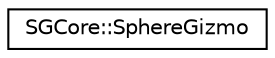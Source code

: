 digraph "Graphical Class Hierarchy"
{
 // LATEX_PDF_SIZE
  edge [fontname="Helvetica",fontsize="10",labelfontname="Helvetica",labelfontsize="10"];
  node [fontname="Helvetica",fontsize="10",shape=record];
  rankdir="LR";
  Node0 [label="SGCore::SphereGizmo",height=0.2,width=0.4,color="black", fillcolor="white", style="filled",URL="$structSGCore_1_1SphereGizmo.html",tooltip=" "];
}

